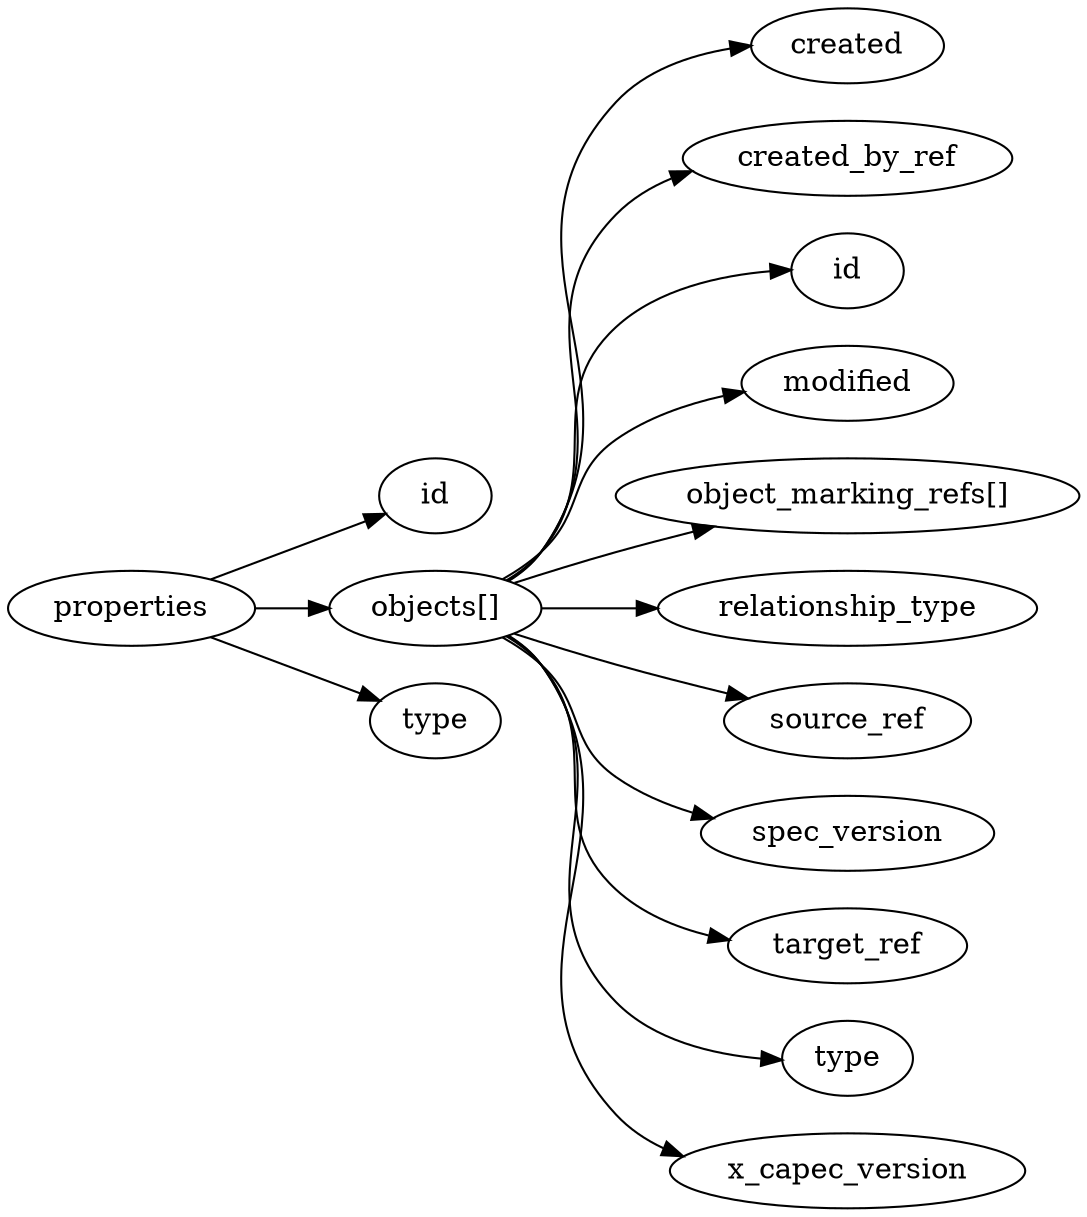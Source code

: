 digraph {
    graph [rankdir=LR]
    "id" [label="id"]
    "objects" [label="objects[]"]
    "objects.created" [label="created"]
    "objects.created_by_ref" [label="created_by_ref"]
    "objects.id" [label="id"]
    "objects.modified" [label="modified"]
    "objects.object_marking_refs" [label="object_marking_refs[]"]
    "objects.relationship_type" [label="relationship_type"]
    "objects.source_ref" [label="source_ref"]
    "objects.spec_version" [label="spec_version"]
    "objects.target_ref" [label="target_ref"]
    "objects.type" [label="type"]
    "objects.x_capec_version" [label="x_capec_version"]
    "type" [label="type"]
    "properties" -> "id"
    "properties" -> "objects"
    "properties" -> "type"
    "objects" -> "objects.created"
    "objects" -> "objects.created_by_ref"
    "objects" -> "objects.id"
    "objects" -> "objects.modified"
    "objects" -> "objects.object_marking_refs"
    "objects" -> "objects.relationship_type"
    "objects" -> "objects.source_ref"
    "objects" -> "objects.spec_version"
    "objects" -> "objects.target_ref"
    "objects" -> "objects.type"
    "objects" -> "objects.x_capec_version"
}